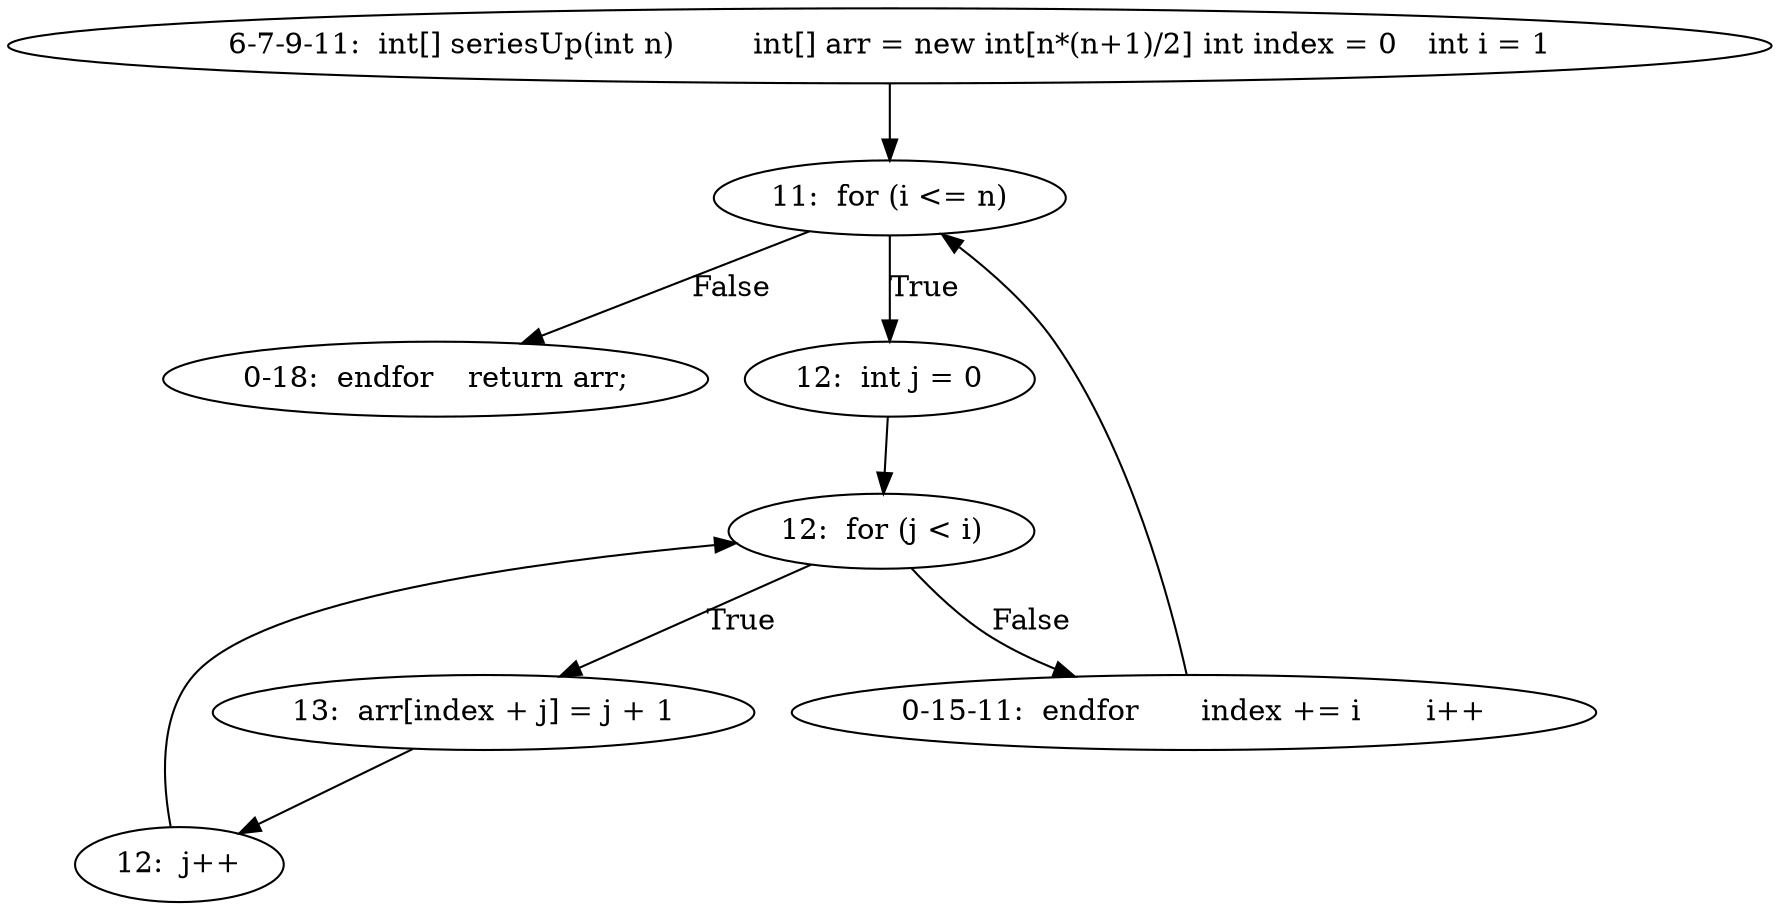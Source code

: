 digraph result_test { 
// graph-vertices
  a3  [label="6-7-9-11:  int[] seriesUp(int n)	int[] arr = new int[n*(n+1)/2]	int index = 0	int i = 1"]; 
  4  [label="11:  for (i <= n)"]; 
  a4  [label="0-18:  endfor	return arr;"]; 
  7  [label="12:  int j = 0"]; 
  8  [label="12:  for (j < i)"]; 
  9  [label="12:  j++"]; 
  11  [label="13:  arr[index + j] = j + 1"]; 
  a6  [label="0-15-11:  endfor	index += i	i++"]; 
// graph-edges
  a3 -> 4;
  4 -> a4  [label="False"]; 
  4 -> 7  [label="True"]; 
  7 -> 8;
  8 -> a6  [label="False"]; 
  8 -> 11  [label="True"]; 
  11 -> 9;
  9 -> 8;
  a6 -> 4;
}